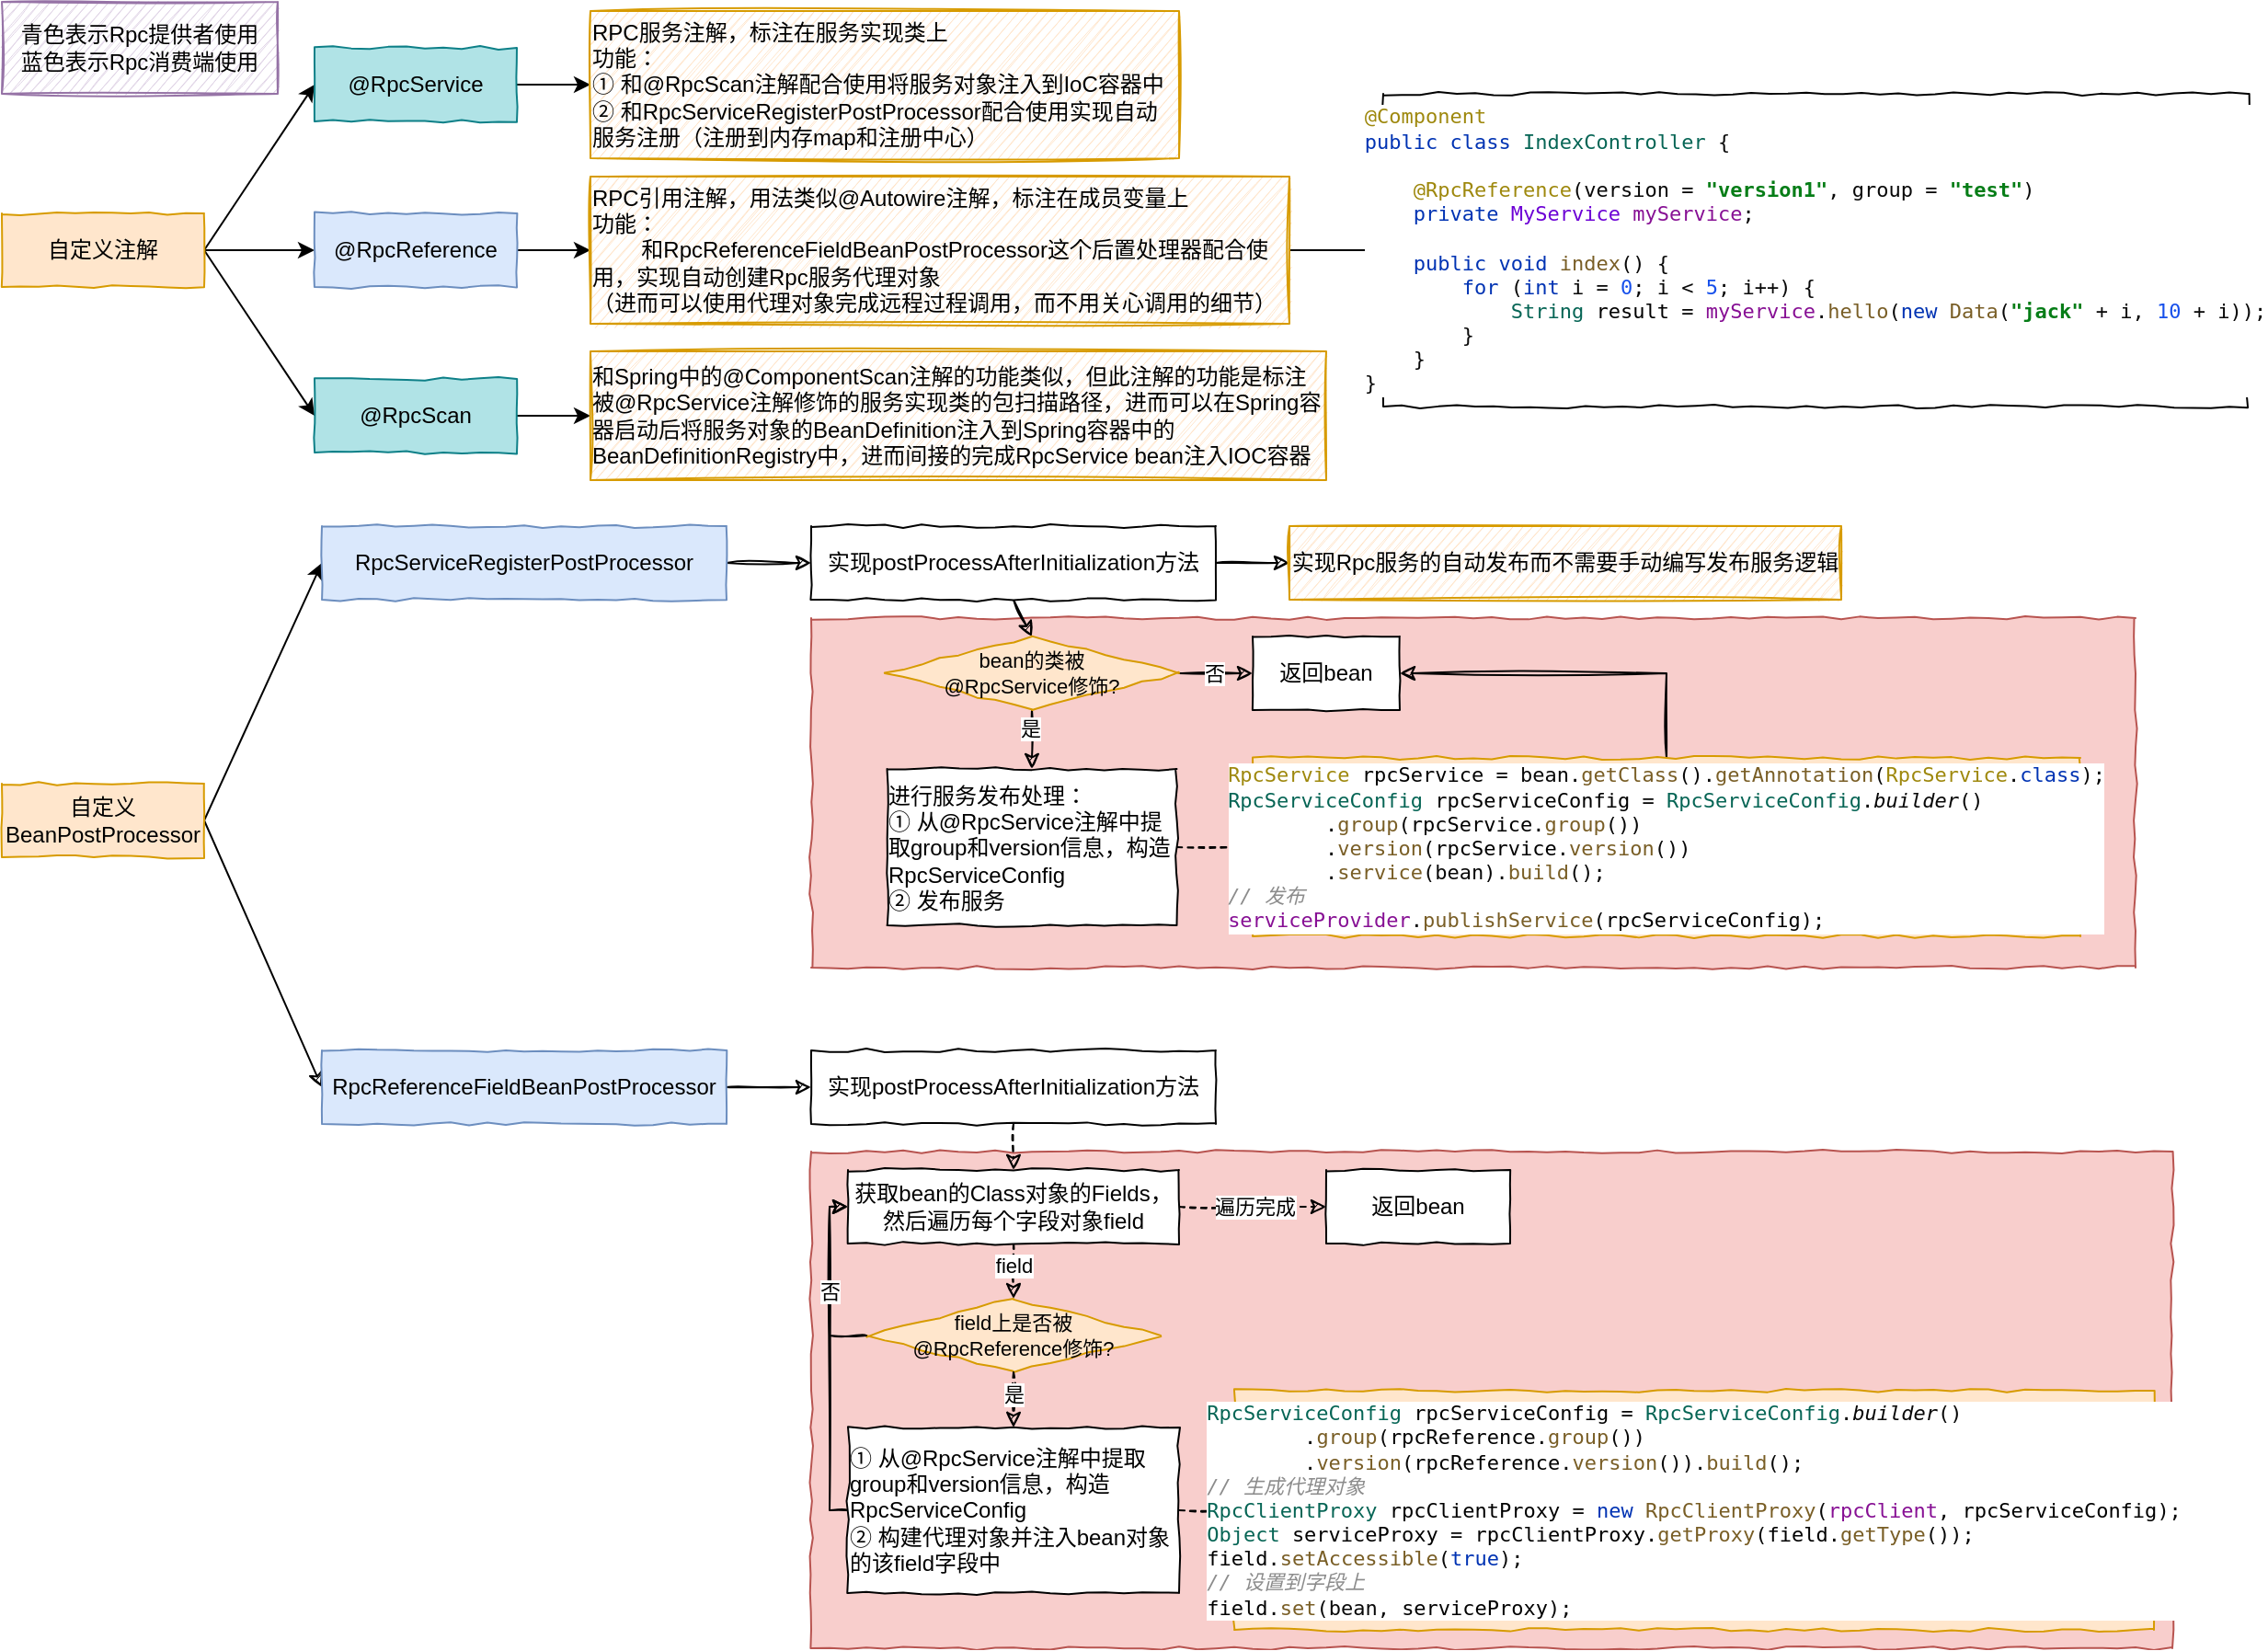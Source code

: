 <mxfile>
    <diagram id="r68i4Q77VqMRe6vbiKWA" name="第 1 页">
        <mxGraphModel dx="968" dy="558" grid="1" gridSize="10" guides="1" tooltips="1" connect="1" arrows="1" fold="1" page="1" pageScale="1" pageWidth="827" pageHeight="1169" math="0" shadow="0">
            <root>
                <mxCell id="0"/>
                <mxCell id="1" parent="0"/>
                <mxCell id="41" value="" style="rounded=0;whiteSpace=wrap;html=1;comic=1;fillColor=#f8cecc;strokeColor=#b85450;" vertex="1" parent="1">
                    <mxGeometry x="460" y="640" width="740" height="270" as="geometry"/>
                </mxCell>
                <mxCell id="22" value="" style="rounded=0;whiteSpace=wrap;html=1;comic=1;fillColor=#f8cecc;strokeColor=#b85450;" vertex="1" parent="1">
                    <mxGeometry x="460" y="350" width="720" height="190" as="geometry"/>
                </mxCell>
                <mxCell id="6" style="edgeStyle=none;html=1;exitX=1;exitY=0.5;exitDx=0;exitDy=0;entryX=0;entryY=0.5;entryDx=0;entryDy=0;" edge="1" parent="1" source="2" target="3">
                    <mxGeometry relative="1" as="geometry"/>
                </mxCell>
                <mxCell id="7" style="edgeStyle=none;html=1;exitX=1;exitY=0.5;exitDx=0;exitDy=0;entryX=0;entryY=0.5;entryDx=0;entryDy=0;" edge="1" parent="1" source="2" target="4">
                    <mxGeometry relative="1" as="geometry"/>
                </mxCell>
                <mxCell id="8" style="edgeStyle=none;html=1;exitX=1;exitY=0.5;exitDx=0;exitDy=0;entryX=0;entryY=0.5;entryDx=0;entryDy=0;" edge="1" parent="1" source="2" target="5">
                    <mxGeometry relative="1" as="geometry"/>
                </mxCell>
                <mxCell id="2" value="自定义注解" style="rounded=0;whiteSpace=wrap;html=1;fillColor=#ffe6cc;strokeColor=#d79b00;comic=1;" vertex="1" parent="1">
                    <mxGeometry x="20" y="130" width="110" height="40" as="geometry"/>
                </mxCell>
                <mxCell id="10" style="edgeStyle=none;html=1;exitX=1;exitY=0.5;exitDx=0;exitDy=0;entryX=0;entryY=0.5;entryDx=0;entryDy=0;" edge="1" parent="1" source="3" target="9">
                    <mxGeometry relative="1" as="geometry"/>
                </mxCell>
                <mxCell id="3" value="@RpcService" style="rounded=0;whiteSpace=wrap;html=1;fillColor=#b0e3e6;strokeColor=#0e8088;comic=1;" vertex="1" parent="1">
                    <mxGeometry x="190" y="40" width="110" height="40" as="geometry"/>
                </mxCell>
                <mxCell id="12" style="edgeStyle=none;html=1;exitX=1;exitY=0.5;exitDx=0;exitDy=0;entryX=0;entryY=0.5;entryDx=0;entryDy=0;" edge="1" parent="1" source="4" target="11">
                    <mxGeometry relative="1" as="geometry"/>
                </mxCell>
                <mxCell id="4" value="@RpcReference" style="rounded=0;whiteSpace=wrap;html=1;fillColor=#dae8fc;strokeColor=#6c8ebf;comic=1;" vertex="1" parent="1">
                    <mxGeometry x="190" y="130" width="110" height="40" as="geometry"/>
                </mxCell>
                <mxCell id="14" style="edgeStyle=none;html=1;exitX=1;exitY=0.5;exitDx=0;exitDy=0;entryX=0;entryY=0.5;entryDx=0;entryDy=0;" edge="1" parent="1" source="5" target="13">
                    <mxGeometry relative="1" as="geometry"/>
                </mxCell>
                <mxCell id="5" value="@RpcScan" style="rounded=0;whiteSpace=wrap;html=1;fillColor=#b0e3e6;strokeColor=#0e8088;comic=1;" vertex="1" parent="1">
                    <mxGeometry x="190" y="220" width="110" height="40" as="geometry"/>
                </mxCell>
                <mxCell id="9" value="&lt;div style=&quot;text-align: left&quot;&gt;&lt;span&gt;RPC服务注解，标注在服务实现类上&lt;/span&gt;&lt;/div&gt;&lt;div style=&quot;text-align: left&quot;&gt;&lt;span&gt;功能：&lt;/span&gt;&lt;/div&gt;&lt;div style=&quot;text-align: left&quot;&gt;&lt;span&gt;① 和@RpcScan注解配合使用将服务对象注入到IoC容器中&lt;/span&gt;&lt;/div&gt;&lt;div style=&quot;text-align: left&quot;&gt;&lt;span&gt;② 和RpcServiceRegisterPostProcessor配合使用实现自动服务注册（注册到内存map和注册中心）&lt;/span&gt;&lt;/div&gt;" style="rounded=0;whiteSpace=wrap;html=1;fillColor=#ffe6cc;strokeColor=#d79b00;comic=1;sketch=1;" vertex="1" parent="1">
                    <mxGeometry x="340" y="20" width="320" height="80" as="geometry"/>
                </mxCell>
                <mxCell id="16" style="edgeStyle=none;html=1;exitX=1;exitY=0.5;exitDx=0;exitDy=0;entryX=0;entryY=0.5;entryDx=0;entryDy=0;fontSize=11;" edge="1" parent="1" source="11" target="15">
                    <mxGeometry relative="1" as="geometry"/>
                </mxCell>
                <mxCell id="11" value="&lt;div style=&quot;text-align: left&quot;&gt;RPC引用注解，用法类似@Autowire注解，标注在成员变量上&lt;br&gt;&lt;/div&gt;&lt;div style=&quot;text-align: left&quot;&gt;功能：&lt;/div&gt;&lt;div style=&quot;text-align: left&quot;&gt;&amp;nbsp; &amp;nbsp; &amp;nbsp; &amp;nbsp; 和RpcReferenceFieldBeanPostProcessor这个后置处理器配合使用，实现自动创建Rpc服务代理对象&lt;/div&gt;&lt;div style=&quot;text-align: left&quot;&gt;（进而可以使用代理对象完成远程过程调用，而不用关心调用的细节）&lt;/div&gt;" style="rounded=0;whiteSpace=wrap;html=1;fillColor=#ffe6cc;strokeColor=#d79b00;comic=1;sketch=1;" vertex="1" parent="1">
                    <mxGeometry x="340" y="110" width="380" height="80" as="geometry"/>
                </mxCell>
                <mxCell id="13" value="&lt;div style=&quot;text-align: left&quot;&gt;和Spring中的@ComponentScan注解的功能类似，但此注解的功能是标注被@RpcService注解修饰的服务实现类的包扫描路径，进而可以在Spring容器启动后将服务对象的BeanDefinition注入到Spring容器中的BeanDefinitionRegistry中，进而间接的完成RpcService bean注入IOC容器&lt;/div&gt;" style="rounded=0;whiteSpace=wrap;html=1;fillColor=#ffe6cc;strokeColor=#d79b00;comic=1;sketch=1;" vertex="1" parent="1">
                    <mxGeometry x="340" y="205" width="400" height="70" as="geometry"/>
                </mxCell>
                <mxCell id="15" value="&lt;div style=&quot;text-align: left ; font-size: 11px&quot;&gt;&lt;pre style=&quot;background-color: rgb(255 , 255 , 255) ; color: rgb(8 , 8 , 8) ; font-family: &amp;#34;consolas&amp;#34; , monospace&quot;&gt;&lt;span style=&quot;color: #9e880d&quot;&gt;@Component&lt;/span&gt;&lt;span style=&quot;color: #9e880d&quot;&gt;&lt;br&gt;&lt;/span&gt;&lt;span style=&quot;color: #0033b3&quot;&gt;public class &lt;/span&gt;&lt;span style=&quot;color: #066555&quot;&gt;IndexController &lt;/span&gt;{&lt;br&gt;&lt;br&gt;    &lt;span style=&quot;color: #9e880d&quot;&gt;@RpcReference&lt;/span&gt;(version = &lt;span style=&quot;color: #067d17 ; font-weight: bold&quot;&gt;&quot;version1&quot;&lt;/span&gt;, group = &lt;span style=&quot;color: #067d17 ; font-weight: bold&quot;&gt;&quot;test&quot;&lt;/span&gt;)&lt;br&gt;    &lt;span style=&quot;color: #0033b3&quot;&gt;private &lt;/span&gt;&lt;span style=&quot;color: #6c00d5&quot;&gt;MyService &lt;/span&gt;&lt;span style=&quot;color: #871094&quot;&gt;myService&lt;/span&gt;;&lt;br&gt;&lt;br&gt;    &lt;span style=&quot;color: #0033b3&quot;&gt;public void &lt;/span&gt;&lt;span style=&quot;color: #795e26&quot;&gt;index&lt;/span&gt;() {&lt;br&gt;        &lt;span style=&quot;color: #0033b3&quot;&gt;for &lt;/span&gt;(&lt;span style=&quot;color: #0033b3&quot;&gt;int &lt;/span&gt;i = &lt;span style=&quot;color: #1750eb&quot;&gt;0&lt;/span&gt;; i &amp;lt; &lt;span style=&quot;color: #1750eb&quot;&gt;5&lt;/span&gt;; i++) {&lt;br&gt;            &lt;span style=&quot;color: #066555&quot;&gt;String &lt;/span&gt;&lt;span style=&quot;color: #000000&quot;&gt;result &lt;/span&gt;= &lt;span style=&quot;color: #871094&quot;&gt;myService&lt;/span&gt;.&lt;span style=&quot;color: #795e26&quot;&gt;hello&lt;/span&gt;(&lt;span style=&quot;color: #0033b3&quot;&gt;new &lt;/span&gt;&lt;span style=&quot;color: #795e26&quot;&gt;Data&lt;/span&gt;(&lt;span style=&quot;color: #067d17 ; font-weight: bold&quot;&gt;&quot;jack&quot; &lt;/span&gt;+ i, &lt;span style=&quot;color: #1750eb&quot;&gt;10 &lt;/span&gt;+ i));&lt;br&gt;        }&lt;br&gt;    }&lt;br&gt;}&lt;/pre&gt;&lt;/div&gt;" style="rounded=0;whiteSpace=wrap;html=1;comic=1;sketch=0;" vertex="1" parent="1">
                    <mxGeometry x="771" y="65" width="470" height="170" as="geometry"/>
                </mxCell>
                <mxCell id="19" style="edgeStyle=none;html=1;exitX=1;exitY=0.5;exitDx=0;exitDy=0;entryX=0;entryY=0.5;entryDx=0;entryDy=0;fontSize=11;" edge="1" parent="1" source="17" target="18">
                    <mxGeometry relative="1" as="geometry"/>
                </mxCell>
                <mxCell id="36" style="edgeStyle=none;rounded=0;sketch=1;html=1;exitX=1;exitY=0.5;exitDx=0;exitDy=0;entryX=0;entryY=0.5;entryDx=0;entryDy=0;fontSize=11;" edge="1" parent="1" source="17" target="35">
                    <mxGeometry relative="1" as="geometry"/>
                </mxCell>
                <mxCell id="17" value="自定义&lt;br&gt;BeanPostProcessor" style="rounded=0;whiteSpace=wrap;html=1;fillColor=#ffe6cc;strokeColor=#d79b00;comic=1;" vertex="1" parent="1">
                    <mxGeometry x="20" y="440" width="110" height="40" as="geometry"/>
                </mxCell>
                <mxCell id="34" style="rounded=0;sketch=1;html=1;exitX=1;exitY=0.5;exitDx=0;exitDy=0;entryX=0;entryY=0.5;entryDx=0;entryDy=0;fontSize=11;" edge="1" parent="1" source="18" target="21">
                    <mxGeometry relative="1" as="geometry"/>
                </mxCell>
                <mxCell id="18" value="RpcServiceRegisterPostProcessor" style="rounded=0;whiteSpace=wrap;html=1;fillColor=#dae8fc;strokeColor=#6c8ebf;comic=1;" vertex="1" parent="1">
                    <mxGeometry x="194" y="300" width="220" height="40" as="geometry"/>
                </mxCell>
                <mxCell id="25" style="edgeStyle=none;html=1;exitX=0.5;exitY=1;exitDx=0;exitDy=0;entryX=0.5;entryY=0;entryDx=0;entryDy=0;fontSize=11;sketch=1;" edge="1" parent="1" source="21" target="24">
                    <mxGeometry relative="1" as="geometry"/>
                </mxCell>
                <mxCell id="38" style="edgeStyle=none;rounded=0;sketch=1;html=1;exitX=1;exitY=0.5;exitDx=0;exitDy=0;entryX=0;entryY=0.5;entryDx=0;entryDy=0;fontSize=11;" edge="1" parent="1" source="21" target="37">
                    <mxGeometry relative="1" as="geometry"/>
                </mxCell>
                <mxCell id="21" value="&lt;span style=&quot;text-align: left&quot;&gt;实现postProcessAfterInitialization方法&lt;/span&gt;" style="rounded=0;whiteSpace=wrap;html=1;comic=1;" vertex="1" parent="1">
                    <mxGeometry x="460" y="300" width="220" height="40" as="geometry"/>
                </mxCell>
                <mxCell id="32" style="edgeStyle=none;sketch=1;html=1;exitX=1;exitY=0.5;exitDx=0;exitDy=0;entryX=0;entryY=0.5;entryDx=0;entryDy=0;fontSize=11;dashed=1;" edge="1" parent="1" source="23" target="31">
                    <mxGeometry relative="1" as="geometry"/>
                </mxCell>
                <mxCell id="23" value="&lt;div style=&quot;text-align: left&quot;&gt;&lt;span&gt;进行服务发布处理：&lt;/span&gt;&lt;/div&gt;&lt;span&gt;&lt;div style=&quot;text-align: left&quot;&gt;&lt;span&gt;① 从@RpcService注解中提取group和version信息，构造RpcServiceConfig&lt;/span&gt;&lt;/div&gt;&lt;div style=&quot;text-align: left&quot;&gt;&lt;span&gt;② 发布服务&lt;/span&gt;&lt;/div&gt;&lt;/span&gt;" style="rounded=0;whiteSpace=wrap;html=1;comic=1;" vertex="1" parent="1">
                    <mxGeometry x="501.25" y="432" width="157.5" height="85" as="geometry"/>
                </mxCell>
                <mxCell id="27" style="edgeStyle=none;sketch=1;html=1;exitX=1;exitY=0.5;exitDx=0;exitDy=0;entryX=0;entryY=0.5;entryDx=0;entryDy=0;fontSize=11;" edge="1" parent="1" source="24" target="26">
                    <mxGeometry relative="1" as="geometry"/>
                </mxCell>
                <mxCell id="28" value="否" style="edgeLabel;html=1;align=center;verticalAlign=middle;resizable=0;points=[];fontSize=11;" vertex="1" connectable="0" parent="27">
                    <mxGeometry x="-0.586" y="-3" relative="1" as="geometry">
                        <mxPoint x="10" y="-3" as="offset"/>
                    </mxGeometry>
                </mxCell>
                <mxCell id="29" style="edgeStyle=none;sketch=1;html=1;exitX=0.5;exitY=1;exitDx=0;exitDy=0;entryX=0.5;entryY=0;entryDx=0;entryDy=0;fontSize=11;" edge="1" parent="1" source="24" target="23">
                    <mxGeometry relative="1" as="geometry"/>
                </mxCell>
                <mxCell id="30" value="是" style="edgeLabel;html=1;align=center;verticalAlign=middle;resizable=0;points=[];fontSize=11;" vertex="1" connectable="0" parent="29">
                    <mxGeometry x="0.411" y="-2" relative="1" as="geometry">
                        <mxPoint x="1" y="-13" as="offset"/>
                    </mxGeometry>
                </mxCell>
                <mxCell id="24" value="bean的类被&lt;br&gt;@RpcService修饰?" style="rhombus;whiteSpace=wrap;html=1;comic=1;sketch=0;fontSize=11;fillColor=#ffe6cc;strokeColor=#d79b00;" vertex="1" parent="1">
                    <mxGeometry x="500" y="360" width="160" height="40" as="geometry"/>
                </mxCell>
                <mxCell id="26" value="&lt;div style=&quot;text-align: left&quot;&gt;&lt;span&gt;返回bean&lt;/span&gt;&lt;/div&gt;" style="rounded=0;whiteSpace=wrap;html=1;comic=1;" vertex="1" parent="1">
                    <mxGeometry x="700" y="360" width="80" height="40" as="geometry"/>
                </mxCell>
                <mxCell id="33" style="edgeStyle=orthogonalEdgeStyle;sketch=1;html=1;exitX=0.5;exitY=0;exitDx=0;exitDy=0;entryX=1;entryY=0.5;entryDx=0;entryDy=0;fontSize=11;rounded=0;" edge="1" parent="1" source="31" target="26">
                    <mxGeometry relative="1" as="geometry"/>
                </mxCell>
                <mxCell id="31" value="&lt;div style=&quot;text-align: left ; font-size: 11px&quot;&gt;&lt;pre style=&quot;background-color: rgb(255 , 255 , 255) ; color: rgb(8 , 8 , 8) ; font-family: &amp;#34;consolas&amp;#34; , monospace&quot;&gt;&lt;span style=&quot;color: #9e880d&quot;&gt;RpcService &lt;/span&gt;&lt;span style=&quot;color: #000000&quot;&gt;rpcService &lt;/span&gt;= bean.&lt;span style=&quot;color: #795e26&quot;&gt;getClass&lt;/span&gt;().&lt;span style=&quot;color: #795e26&quot;&gt;getAnnotation&lt;/span&gt;(&lt;span style=&quot;color: #9e880d&quot;&gt;RpcService&lt;/span&gt;.&lt;span style=&quot;color: #0033b3&quot;&gt;class&lt;/span&gt;);&lt;br&gt;&lt;span style=&quot;color: #066555&quot;&gt;RpcServiceConfig &lt;/span&gt;&lt;span style=&quot;color: #000000&quot;&gt;rpcServiceConfig &lt;/span&gt;= &lt;span style=&quot;color: #066555&quot;&gt;RpcServiceConfig&lt;/span&gt;.&lt;span style=&quot;font-style: italic&quot;&gt;builder&lt;/span&gt;()&lt;br&gt;        .&lt;span style=&quot;color: #795e26&quot;&gt;group&lt;/span&gt;(&lt;span style=&quot;color: #000000&quot;&gt;rpcService&lt;/span&gt;.&lt;span style=&quot;color: #795e26&quot;&gt;group&lt;/span&gt;())&lt;br&gt;        .&lt;span style=&quot;color: #795e26&quot;&gt;version&lt;/span&gt;(&lt;span style=&quot;color: #000000&quot;&gt;rpcService&lt;/span&gt;.&lt;span style=&quot;color: #795e26&quot;&gt;version&lt;/span&gt;())&lt;br&gt;        .&lt;span style=&quot;color: #795e26&quot;&gt;service&lt;/span&gt;(bean).&lt;span style=&quot;color: #795e26&quot;&gt;build&lt;/span&gt;();&lt;br&gt;&lt;span style=&quot;color: #8c8c8c ; font-style: italic&quot;&gt;// &lt;/span&gt;&lt;span style=&quot;color: #8c8c8c ; font-style: italic ; font-family: &amp;#34;宋体&amp;#34; , monospace&quot;&gt;发布&lt;br&gt;&lt;/span&gt;&lt;span style=&quot;color: #871094&quot;&gt;serviceProvider&lt;/span&gt;.&lt;span style=&quot;color: #795e26&quot;&gt;publishService&lt;/span&gt;(&lt;span style=&quot;color: #000000&quot;&gt;rpcServiceConfig&lt;/span&gt;);&lt;/pre&gt;&lt;/div&gt;" style="rounded=0;whiteSpace=wrap;html=1;comic=1;fillColor=#ffe6cc;strokeColor=#d79b00;" vertex="1" parent="1">
                    <mxGeometry x="700" y="426" width="450" height="97" as="geometry"/>
                </mxCell>
                <mxCell id="40" style="edgeStyle=none;rounded=0;sketch=1;html=1;exitX=1;exitY=0.5;exitDx=0;exitDy=0;entryX=0;entryY=0.5;entryDx=0;entryDy=0;fontSize=11;" edge="1" parent="1" source="35" target="39">
                    <mxGeometry relative="1" as="geometry"/>
                </mxCell>
                <mxCell id="35" value="RpcReferenceFieldBeanPostProcessor" style="rounded=0;whiteSpace=wrap;html=1;fillColor=#dae8fc;strokeColor=#6c8ebf;comic=1;" vertex="1" parent="1">
                    <mxGeometry x="194" y="585" width="220" height="40" as="geometry"/>
                </mxCell>
                <mxCell id="37" value="&lt;div style=&quot;text-align: left&quot;&gt;&lt;span&gt;实现Rpc服务的自动发布而不需要手动编写发布服务逻辑&lt;/span&gt;&lt;/div&gt;" style="rounded=0;whiteSpace=wrap;html=1;comic=1;fillColor=#ffe6cc;strokeColor=#d79b00;sketch=1;" vertex="1" parent="1">
                    <mxGeometry x="720" y="300" width="300" height="40" as="geometry"/>
                </mxCell>
                <mxCell id="43" style="edgeStyle=none;rounded=0;sketch=1;html=1;exitX=0.5;exitY=1;exitDx=0;exitDy=0;entryX=0.5;entryY=0;entryDx=0;entryDy=0;fontSize=11;dashed=1;" edge="1" parent="1" source="39" target="42">
                    <mxGeometry relative="1" as="geometry"/>
                </mxCell>
                <mxCell id="39" value="&lt;span style=&quot;text-align: left&quot;&gt;实现postProcessAfterInitialization方法&lt;/span&gt;" style="rounded=0;whiteSpace=wrap;html=1;comic=1;" vertex="1" parent="1">
                    <mxGeometry x="460" y="585" width="220" height="40" as="geometry"/>
                </mxCell>
                <mxCell id="45" style="edgeStyle=none;rounded=0;sketch=1;html=1;exitX=0.5;exitY=1;exitDx=0;exitDy=0;entryX=0.5;entryY=0;entryDx=0;entryDy=0;dashed=1;fontSize=11;" edge="1" parent="1" source="42" target="47">
                    <mxGeometry relative="1" as="geometry">
                        <mxPoint x="570" y="721" as="targetPoint"/>
                    </mxGeometry>
                </mxCell>
                <mxCell id="46" value="field" style="edgeLabel;html=1;align=center;verticalAlign=middle;resizable=0;points=[];fontSize=11;" vertex="1" connectable="0" parent="45">
                    <mxGeometry x="-0.62" y="-1" relative="1" as="geometry">
                        <mxPoint x="1" y="6" as="offset"/>
                    </mxGeometry>
                </mxCell>
                <mxCell id="58" style="edgeStyle=none;rounded=0;sketch=1;html=1;exitX=1;exitY=0.5;exitDx=0;exitDy=0;entryX=0;entryY=0.5;entryDx=0;entryDy=0;dashed=1;fontSize=11;" edge="1" parent="1" source="42" target="57">
                    <mxGeometry relative="1" as="geometry"/>
                </mxCell>
                <mxCell id="59" value="遍历完成" style="edgeLabel;html=1;align=center;verticalAlign=middle;resizable=0;points=[];fontSize=11;" vertex="1" connectable="0" parent="58">
                    <mxGeometry x="-0.443" y="-1" relative="1" as="geometry">
                        <mxPoint x="18" y="-1" as="offset"/>
                    </mxGeometry>
                </mxCell>
                <mxCell id="42" value="&lt;span style=&quot;text-align: left&quot;&gt;获取bean的Class对象的Fields，然后遍历每个字段对象field&lt;br&gt;&lt;/span&gt;" style="rounded=0;whiteSpace=wrap;html=1;comic=1;" vertex="1" parent="1">
                    <mxGeometry x="480" y="650" width="180" height="40" as="geometry"/>
                </mxCell>
                <mxCell id="47" value="field上是否被&lt;br&gt;@RpcReference修饰?" style="rhombus;whiteSpace=wrap;html=1;comic=1;sketch=0;fontSize=11;fillColor=#ffe6cc;strokeColor=#d79b00;" vertex="1" parent="1">
                    <mxGeometry x="490" y="720" width="160" height="40" as="geometry"/>
                </mxCell>
                <mxCell id="54" style="edgeStyle=orthogonalEdgeStyle;rounded=0;sketch=1;html=1;exitX=0;exitY=0.5;exitDx=0;exitDy=0;entryX=0;entryY=0.5;entryDx=0;entryDy=0;fontSize=11;" edge="1" parent="1" source="50" target="42">
                    <mxGeometry relative="1" as="geometry"/>
                </mxCell>
                <mxCell id="56" style="rounded=0;sketch=1;html=1;exitX=1;exitY=0.5;exitDx=0;exitDy=0;entryX=0;entryY=0.5;entryDx=0;entryDy=0;fontSize=11;dashed=1;" edge="1" parent="1" source="50" target="55">
                    <mxGeometry relative="1" as="geometry"/>
                </mxCell>
                <mxCell id="50" value="&lt;div style=&quot;text-align: left&quot;&gt;&lt;span&gt;① 从@RpcService注解中提取group和version信息，构造RpcServiceConfig&lt;/span&gt;&lt;/div&gt;&lt;div style=&quot;text-align: left&quot;&gt;&lt;span&gt;② 构建代理对象并注入bean对象的该field字段中&lt;/span&gt;&lt;/div&gt;" style="rounded=0;whiteSpace=wrap;html=1;comic=1;" vertex="1" parent="1">
                    <mxGeometry x="480" y="790" width="180" height="90" as="geometry"/>
                </mxCell>
                <mxCell id="52" style="edgeStyle=none;rounded=0;sketch=1;html=1;exitX=0.5;exitY=1;exitDx=0;exitDy=0;entryX=0.5;entryY=0;entryDx=0;entryDy=0;dashed=1;fontSize=11;" edge="1" parent="1" source="47" target="50">
                    <mxGeometry relative="1" as="geometry">
                        <mxPoint x="580" y="700" as="sourcePoint"/>
                        <mxPoint x="580" y="730" as="targetPoint"/>
                    </mxGeometry>
                </mxCell>
                <mxCell id="53" value="是" style="edgeLabel;html=1;align=center;verticalAlign=middle;resizable=0;points=[];fontSize=11;" vertex="1" connectable="0" parent="52">
                    <mxGeometry x="-0.62" y="-1" relative="1" as="geometry">
                        <mxPoint x="1" y="6" as="offset"/>
                    </mxGeometry>
                </mxCell>
                <mxCell id="48" style="edgeStyle=orthogonalEdgeStyle;rounded=0;sketch=1;html=1;exitX=0;exitY=0.5;exitDx=0;exitDy=0;entryX=0;entryY=0.5;entryDx=0;entryDy=0;fontSize=11;" edge="1" parent="1" source="47" target="42">
                    <mxGeometry relative="1" as="geometry"/>
                </mxCell>
                <mxCell id="49" value="否" style="edgeLabel;html=1;align=center;verticalAlign=middle;resizable=0;points=[];fontSize=11;" vertex="1" connectable="0" parent="48">
                    <mxGeometry x="-0.107" relative="1" as="geometry">
                        <mxPoint as="offset"/>
                    </mxGeometry>
                </mxCell>
                <mxCell id="55" value="&lt;div style=&quot;text-align: left ; font-size: 11px&quot;&gt;&lt;pre style=&quot;background-color: rgb(255 , 255 , 255) ; color: rgb(8 , 8 , 8) ; font-family: &amp;#34;consolas&amp;#34; , monospace&quot;&gt;&lt;pre style=&quot;font-family: &amp;#34;consolas&amp;#34; , monospace&quot;&gt;&lt;span style=&quot;color: #066555&quot;&gt;RpcServiceConfig &lt;/span&gt;&lt;span style=&quot;color: #000000&quot;&gt;rpcServiceConfig &lt;/span&gt;= &lt;span style=&quot;color: #066555&quot;&gt;RpcServiceConfig&lt;/span&gt;.&lt;span style=&quot;font-style: italic&quot;&gt;builder&lt;/span&gt;()&lt;br&gt;        .&lt;span style=&quot;color: #795e26&quot;&gt;group&lt;/span&gt;(&lt;span style=&quot;color: #000000&quot;&gt;rpcReference&lt;/span&gt;.&lt;span style=&quot;color: #795e26&quot;&gt;group&lt;/span&gt;())&lt;br&gt;        .&lt;span style=&quot;color: #795e26&quot;&gt;version&lt;/span&gt;(&lt;span style=&quot;color: #000000&quot;&gt;rpcReference&lt;/span&gt;.&lt;span style=&quot;color: #795e26&quot;&gt;version&lt;/span&gt;()).&lt;span style=&quot;color: #795e26&quot;&gt;build&lt;/span&gt;();&lt;br&gt;&lt;span style=&quot;color: #8c8c8c ; font-style: italic&quot;&gt;// &lt;/span&gt;&lt;span style=&quot;color: #8c8c8c ; font-style: italic ; font-family: &amp;#34;宋体&amp;#34; , monospace&quot;&gt;生成代理对象&lt;br&gt;&lt;/span&gt;&lt;span style=&quot;color: #066555&quot;&gt;RpcClientProxy &lt;/span&gt;&lt;span style=&quot;color: #000000&quot;&gt;rpcClientProxy &lt;/span&gt;= &lt;span style=&quot;color: #0033b3&quot;&gt;new &lt;/span&gt;&lt;span style=&quot;color: #795e26&quot;&gt;RpcClientProxy&lt;/span&gt;(&lt;span style=&quot;color: #871094&quot;&gt;rpcClient&lt;/span&gt;, &lt;span style=&quot;color: #000000&quot;&gt;rpcServiceConfig&lt;/span&gt;);&lt;br&gt;&lt;span style=&quot;color: #066555&quot;&gt;Object &lt;/span&gt;&lt;span style=&quot;color: #000000&quot;&gt;serviceProxy &lt;/span&gt;= &lt;span style=&quot;color: #000000&quot;&gt;rpcClientProxy&lt;/span&gt;.&lt;span style=&quot;color: #795e26&quot;&gt;getProxy&lt;/span&gt;(&lt;span style=&quot;color: #000000&quot;&gt;field&lt;/span&gt;.&lt;span style=&quot;color: #795e26&quot;&gt;getType&lt;/span&gt;());&lt;br&gt;&lt;span style=&quot;color: #000000&quot;&gt;field&lt;/span&gt;.&lt;span style=&quot;color: #795e26&quot;&gt;setAccessible&lt;/span&gt;(&lt;span style=&quot;color: #0033b3&quot;&gt;true&lt;/span&gt;);&lt;br&gt;&lt;span style=&quot;color: #8c8c8c ; font-style: italic&quot;&gt;// &lt;/span&gt;&lt;span style=&quot;color: #8c8c8c ; font-style: italic ; font-family: &amp;#34;宋体&amp;#34; , monospace&quot;&gt;设置到字段上&lt;/span&gt;&lt;br&gt;&lt;span style=&quot;color: #000000&quot;&gt;field&lt;/span&gt;.&lt;span style=&quot;color: #795e26&quot;&gt;set&lt;/span&gt;(bean, &lt;span style=&quot;color: #000000&quot;&gt;serviceProxy&lt;/span&gt;);&lt;/pre&gt;&lt;/pre&gt;&lt;/div&gt;" style="rounded=0;whiteSpace=wrap;html=1;comic=1;fillColor=#ffe6cc;strokeColor=#d79b00;" vertex="1" parent="1">
                    <mxGeometry x="690" y="770" width="500" height="130" as="geometry"/>
                </mxCell>
                <mxCell id="57" value="&lt;span style=&quot;text-align: left&quot;&gt;返回bean&lt;br&gt;&lt;/span&gt;" style="rounded=0;whiteSpace=wrap;html=1;comic=1;" vertex="1" parent="1">
                    <mxGeometry x="740" y="650" width="100" height="40" as="geometry"/>
                </mxCell>
                <mxCell id="60" value="&lt;div style=&quot;text-align: left&quot;&gt;青色表示Rpc提供者使用&lt;/div&gt;&lt;div style=&quot;text-align: left&quot;&gt;蓝色表示Rpc消费端使用&lt;/div&gt;" style="rounded=0;whiteSpace=wrap;html=1;fillColor=#e1d5e7;strokeColor=#9673a6;comic=1;sketch=1;" vertex="1" parent="1">
                    <mxGeometry x="20" y="15" width="150" height="50" as="geometry"/>
                </mxCell>
            </root>
        </mxGraphModel>
    </diagram>
</mxfile>